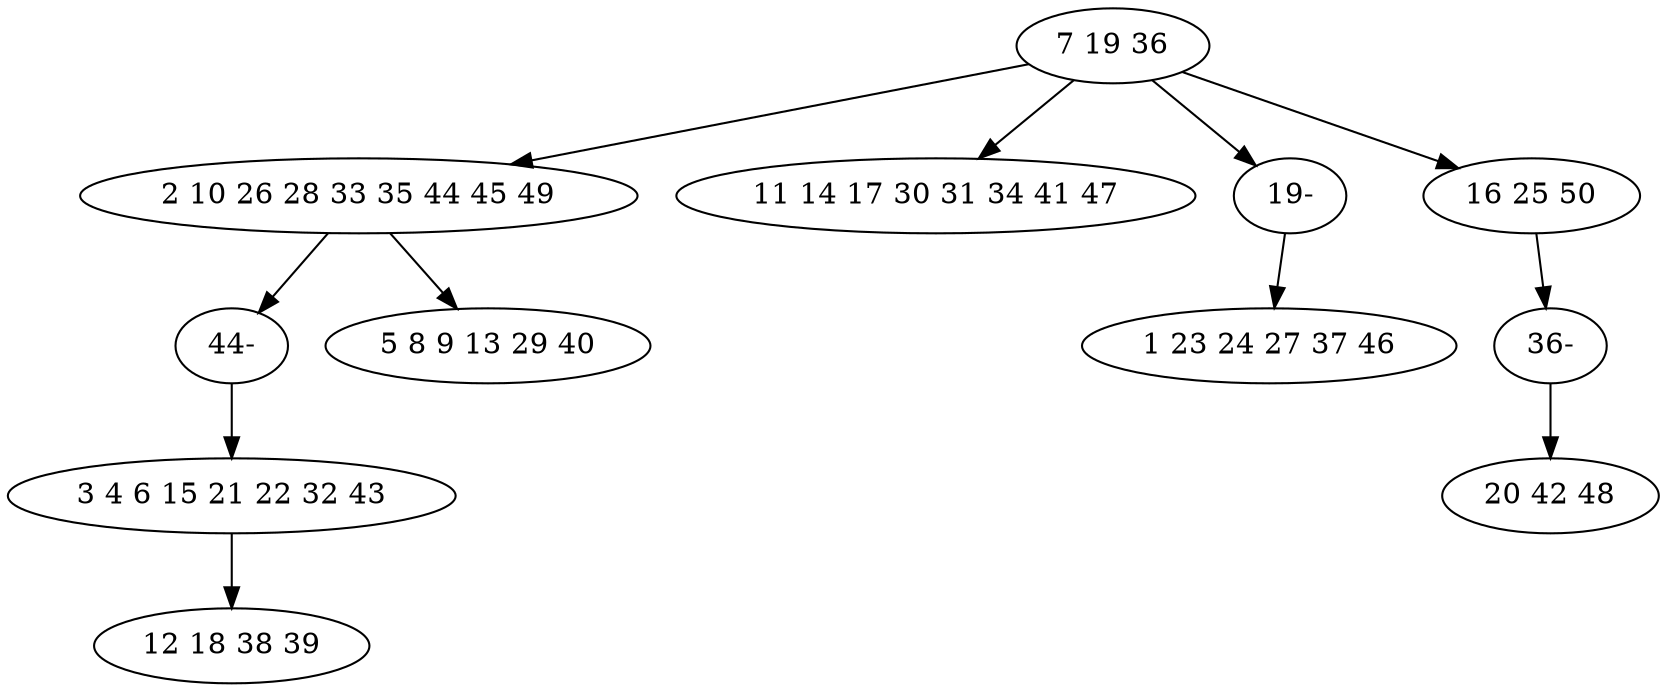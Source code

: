 digraph true_tree {
	"0" -> "1"
	"1" -> "10"
	"1" -> "3"
	"2" -> "4"
	"0" -> "5"
	"0" -> "9"
	"0" -> "7"
	"7" -> "11"
	"9" -> "6"
	"10" -> "2"
	"11" -> "8"
	"0" [label="7 19 36"];
	"1" [label="2 10 26 28 33 35 44 45 49"];
	"2" [label="3 4 6 15 21 22 32 43"];
	"3" [label="5 8 9 13 29 40"];
	"4" [label="12 18 38 39"];
	"5" [label="11 14 17 30 31 34 41 47"];
	"6" [label="1 23 24 27 37 46"];
	"7" [label="16 25 50"];
	"8" [label="20 42 48"];
	"9" [label="19-"];
	"10" [label="44-"];
	"11" [label="36-"];
}
